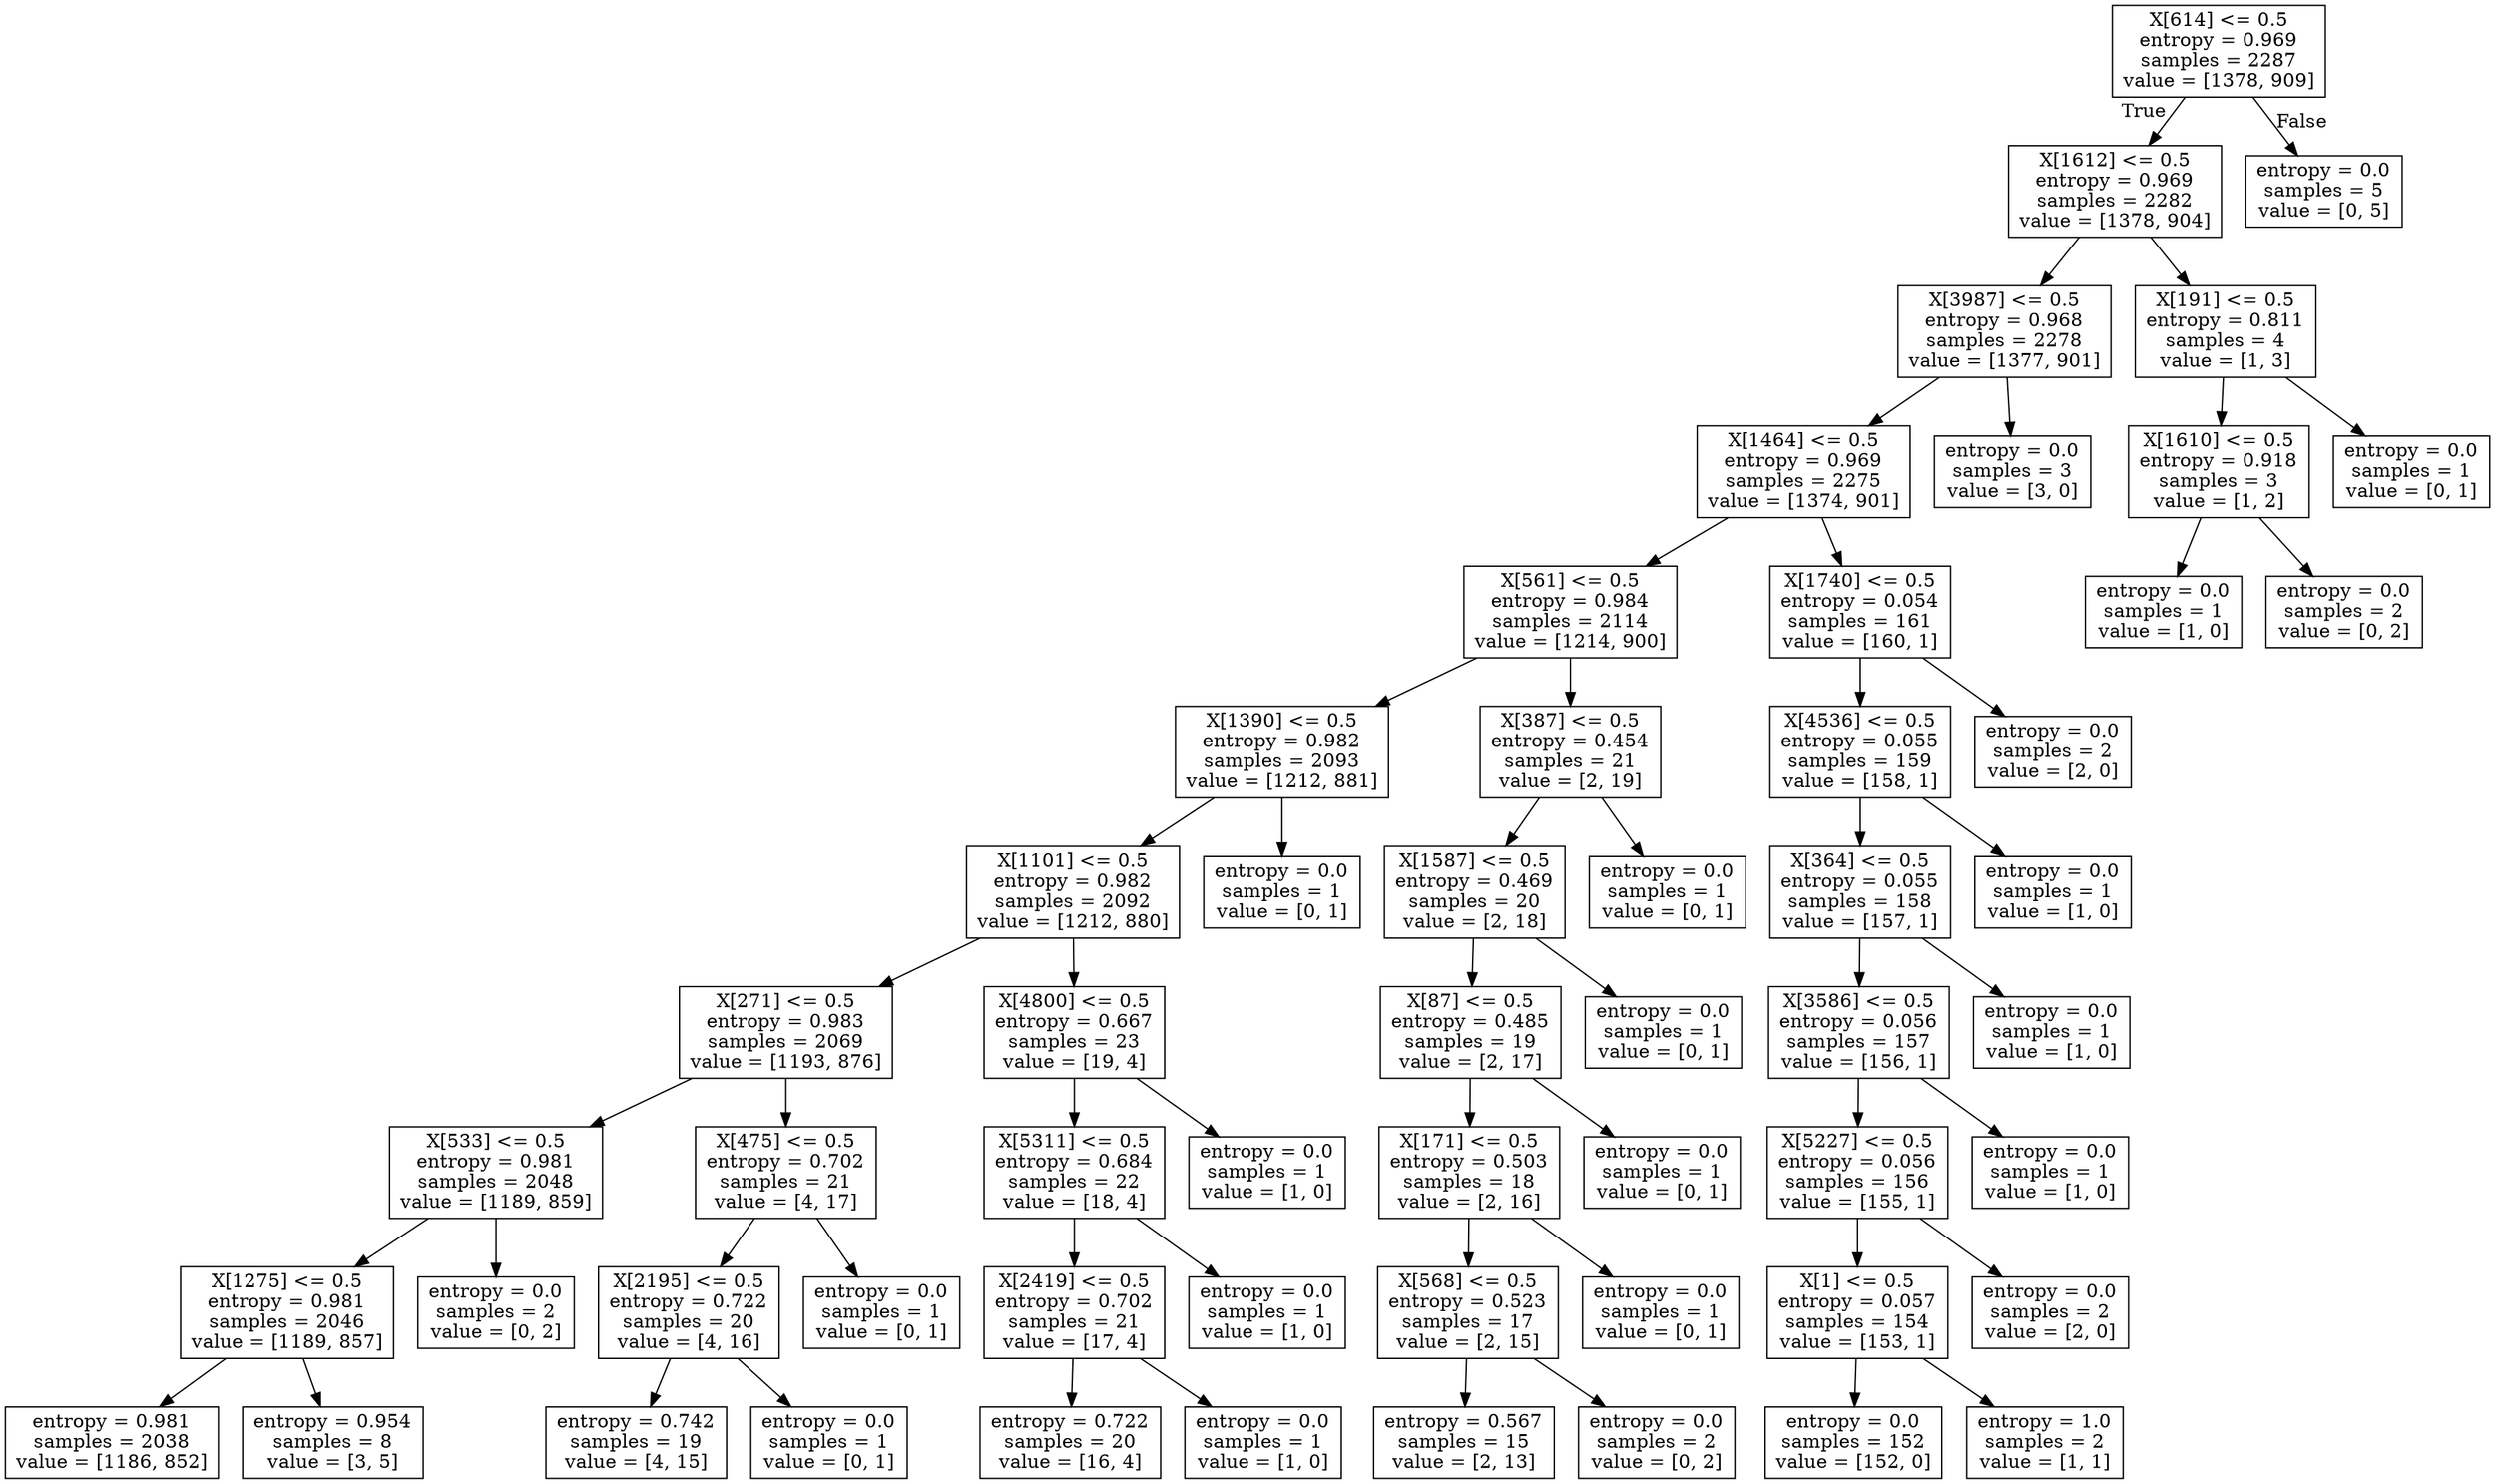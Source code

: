digraph Tree {
node [shape=box] ;
0 [label="X[614] <= 0.5\nentropy = 0.969\nsamples = 2287\nvalue = [1378, 909]"] ;
1 [label="X[1612] <= 0.5\nentropy = 0.969\nsamples = 2282\nvalue = [1378, 904]"] ;
0 -> 1 [labeldistance=2.5, labelangle=45, headlabel="True"] ;
2 [label="X[3987] <= 0.5\nentropy = 0.968\nsamples = 2278\nvalue = [1377, 901]"] ;
1 -> 2 ;
3 [label="X[1464] <= 0.5\nentropy = 0.969\nsamples = 2275\nvalue = [1374, 901]"] ;
2 -> 3 ;
4 [label="X[561] <= 0.5\nentropy = 0.984\nsamples = 2114\nvalue = [1214, 900]"] ;
3 -> 4 ;
5 [label="X[1390] <= 0.5\nentropy = 0.982\nsamples = 2093\nvalue = [1212, 881]"] ;
4 -> 5 ;
6 [label="X[1101] <= 0.5\nentropy = 0.982\nsamples = 2092\nvalue = [1212, 880]"] ;
5 -> 6 ;
7 [label="X[271] <= 0.5\nentropy = 0.983\nsamples = 2069\nvalue = [1193, 876]"] ;
6 -> 7 ;
8 [label="X[533] <= 0.5\nentropy = 0.981\nsamples = 2048\nvalue = [1189, 859]"] ;
7 -> 8 ;
9 [label="X[1275] <= 0.5\nentropy = 0.981\nsamples = 2046\nvalue = [1189, 857]"] ;
8 -> 9 ;
10 [label="entropy = 0.981\nsamples = 2038\nvalue = [1186, 852]"] ;
9 -> 10 ;
11 [label="entropy = 0.954\nsamples = 8\nvalue = [3, 5]"] ;
9 -> 11 ;
12 [label="entropy = 0.0\nsamples = 2\nvalue = [0, 2]"] ;
8 -> 12 ;
13 [label="X[475] <= 0.5\nentropy = 0.702\nsamples = 21\nvalue = [4, 17]"] ;
7 -> 13 ;
14 [label="X[2195] <= 0.5\nentropy = 0.722\nsamples = 20\nvalue = [4, 16]"] ;
13 -> 14 ;
15 [label="entropy = 0.742\nsamples = 19\nvalue = [4, 15]"] ;
14 -> 15 ;
16 [label="entropy = 0.0\nsamples = 1\nvalue = [0, 1]"] ;
14 -> 16 ;
17 [label="entropy = 0.0\nsamples = 1\nvalue = [0, 1]"] ;
13 -> 17 ;
18 [label="X[4800] <= 0.5\nentropy = 0.667\nsamples = 23\nvalue = [19, 4]"] ;
6 -> 18 ;
19 [label="X[5311] <= 0.5\nentropy = 0.684\nsamples = 22\nvalue = [18, 4]"] ;
18 -> 19 ;
20 [label="X[2419] <= 0.5\nentropy = 0.702\nsamples = 21\nvalue = [17, 4]"] ;
19 -> 20 ;
21 [label="entropy = 0.722\nsamples = 20\nvalue = [16, 4]"] ;
20 -> 21 ;
22 [label="entropy = 0.0\nsamples = 1\nvalue = [1, 0]"] ;
20 -> 22 ;
23 [label="entropy = 0.0\nsamples = 1\nvalue = [1, 0]"] ;
19 -> 23 ;
24 [label="entropy = 0.0\nsamples = 1\nvalue = [1, 0]"] ;
18 -> 24 ;
25 [label="entropy = 0.0\nsamples = 1\nvalue = [0, 1]"] ;
5 -> 25 ;
26 [label="X[387] <= 0.5\nentropy = 0.454\nsamples = 21\nvalue = [2, 19]"] ;
4 -> 26 ;
27 [label="X[1587] <= 0.5\nentropy = 0.469\nsamples = 20\nvalue = [2, 18]"] ;
26 -> 27 ;
28 [label="X[87] <= 0.5\nentropy = 0.485\nsamples = 19\nvalue = [2, 17]"] ;
27 -> 28 ;
29 [label="X[171] <= 0.5\nentropy = 0.503\nsamples = 18\nvalue = [2, 16]"] ;
28 -> 29 ;
30 [label="X[568] <= 0.5\nentropy = 0.523\nsamples = 17\nvalue = [2, 15]"] ;
29 -> 30 ;
31 [label="entropy = 0.567\nsamples = 15\nvalue = [2, 13]"] ;
30 -> 31 ;
32 [label="entropy = 0.0\nsamples = 2\nvalue = [0, 2]"] ;
30 -> 32 ;
33 [label="entropy = 0.0\nsamples = 1\nvalue = [0, 1]"] ;
29 -> 33 ;
34 [label="entropy = 0.0\nsamples = 1\nvalue = [0, 1]"] ;
28 -> 34 ;
35 [label="entropy = 0.0\nsamples = 1\nvalue = [0, 1]"] ;
27 -> 35 ;
36 [label="entropy = 0.0\nsamples = 1\nvalue = [0, 1]"] ;
26 -> 36 ;
37 [label="X[1740] <= 0.5\nentropy = 0.054\nsamples = 161\nvalue = [160, 1]"] ;
3 -> 37 ;
38 [label="X[4536] <= 0.5\nentropy = 0.055\nsamples = 159\nvalue = [158, 1]"] ;
37 -> 38 ;
39 [label="X[364] <= 0.5\nentropy = 0.055\nsamples = 158\nvalue = [157, 1]"] ;
38 -> 39 ;
40 [label="X[3586] <= 0.5\nentropy = 0.056\nsamples = 157\nvalue = [156, 1]"] ;
39 -> 40 ;
41 [label="X[5227] <= 0.5\nentropy = 0.056\nsamples = 156\nvalue = [155, 1]"] ;
40 -> 41 ;
42 [label="X[1] <= 0.5\nentropy = 0.057\nsamples = 154\nvalue = [153, 1]"] ;
41 -> 42 ;
43 [label="entropy = 0.0\nsamples = 152\nvalue = [152, 0]"] ;
42 -> 43 ;
44 [label="entropy = 1.0\nsamples = 2\nvalue = [1, 1]"] ;
42 -> 44 ;
45 [label="entropy = 0.0\nsamples = 2\nvalue = [2, 0]"] ;
41 -> 45 ;
46 [label="entropy = 0.0\nsamples = 1\nvalue = [1, 0]"] ;
40 -> 46 ;
47 [label="entropy = 0.0\nsamples = 1\nvalue = [1, 0]"] ;
39 -> 47 ;
48 [label="entropy = 0.0\nsamples = 1\nvalue = [1, 0]"] ;
38 -> 48 ;
49 [label="entropy = 0.0\nsamples = 2\nvalue = [2, 0]"] ;
37 -> 49 ;
50 [label="entropy = 0.0\nsamples = 3\nvalue = [3, 0]"] ;
2 -> 50 ;
51 [label="X[191] <= 0.5\nentropy = 0.811\nsamples = 4\nvalue = [1, 3]"] ;
1 -> 51 ;
52 [label="X[1610] <= 0.5\nentropy = 0.918\nsamples = 3\nvalue = [1, 2]"] ;
51 -> 52 ;
53 [label="entropy = 0.0\nsamples = 1\nvalue = [1, 0]"] ;
52 -> 53 ;
54 [label="entropy = 0.0\nsamples = 2\nvalue = [0, 2]"] ;
52 -> 54 ;
55 [label="entropy = 0.0\nsamples = 1\nvalue = [0, 1]"] ;
51 -> 55 ;
56 [label="entropy = 0.0\nsamples = 5\nvalue = [0, 5]"] ;
0 -> 56 [labeldistance=2.5, labelangle=-45, headlabel="False"] ;
}